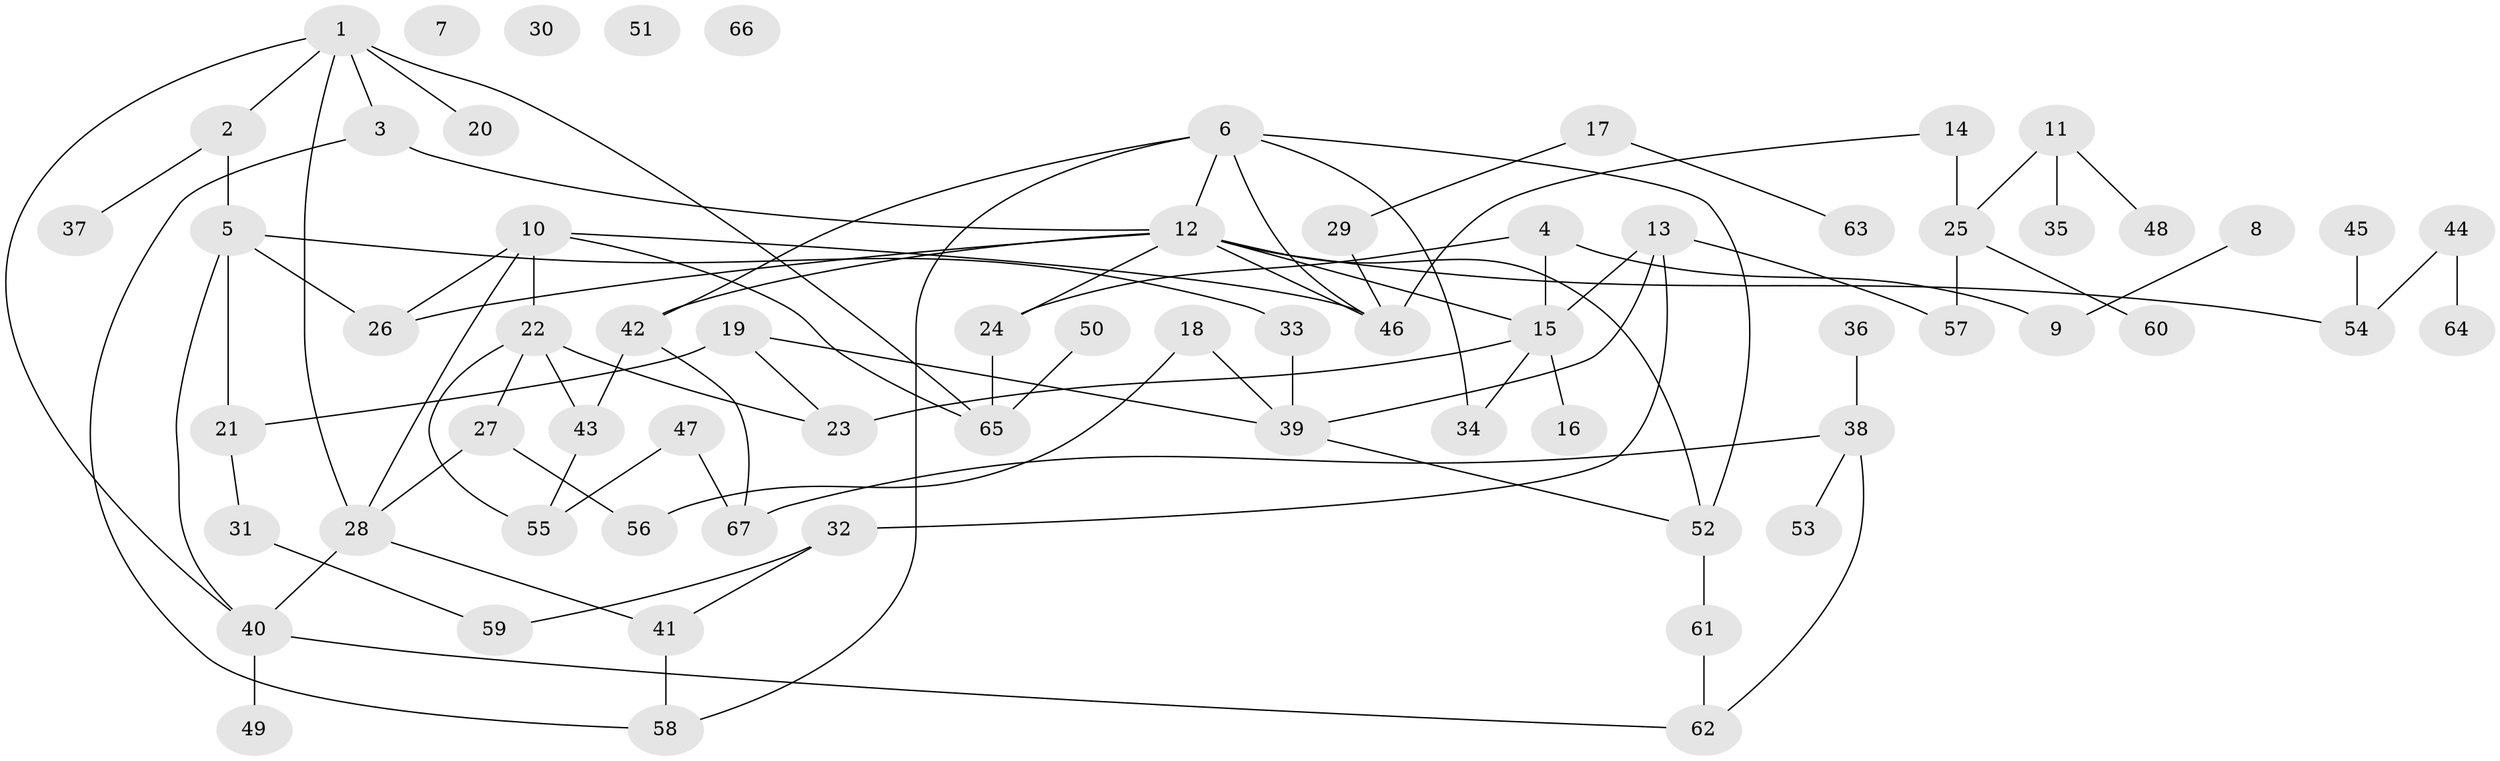 // Generated by graph-tools (version 1.1) at 2025/00/03/09/25 03:00:49]
// undirected, 67 vertices, 91 edges
graph export_dot {
graph [start="1"]
  node [color=gray90,style=filled];
  1;
  2;
  3;
  4;
  5;
  6;
  7;
  8;
  9;
  10;
  11;
  12;
  13;
  14;
  15;
  16;
  17;
  18;
  19;
  20;
  21;
  22;
  23;
  24;
  25;
  26;
  27;
  28;
  29;
  30;
  31;
  32;
  33;
  34;
  35;
  36;
  37;
  38;
  39;
  40;
  41;
  42;
  43;
  44;
  45;
  46;
  47;
  48;
  49;
  50;
  51;
  52;
  53;
  54;
  55;
  56;
  57;
  58;
  59;
  60;
  61;
  62;
  63;
  64;
  65;
  66;
  67;
  1 -- 2;
  1 -- 3;
  1 -- 20;
  1 -- 28;
  1 -- 40;
  1 -- 65;
  2 -- 5;
  2 -- 37;
  3 -- 12;
  3 -- 58;
  4 -- 9;
  4 -- 15;
  4 -- 24;
  5 -- 21;
  5 -- 26;
  5 -- 33;
  5 -- 40;
  6 -- 12;
  6 -- 34;
  6 -- 42;
  6 -- 46;
  6 -- 52;
  6 -- 58;
  8 -- 9;
  10 -- 22;
  10 -- 26;
  10 -- 28;
  10 -- 46;
  10 -- 65;
  11 -- 25;
  11 -- 35;
  11 -- 48;
  12 -- 15;
  12 -- 24;
  12 -- 26;
  12 -- 42;
  12 -- 46;
  12 -- 52;
  12 -- 54;
  13 -- 15;
  13 -- 32;
  13 -- 39;
  13 -- 57;
  14 -- 25;
  14 -- 46;
  15 -- 16;
  15 -- 23;
  15 -- 34;
  17 -- 29;
  17 -- 63;
  18 -- 39;
  18 -- 56;
  19 -- 21;
  19 -- 23;
  19 -- 39;
  21 -- 31;
  22 -- 23;
  22 -- 27;
  22 -- 43;
  22 -- 55;
  24 -- 65;
  25 -- 57;
  25 -- 60;
  27 -- 28;
  27 -- 56;
  28 -- 40;
  28 -- 41;
  29 -- 46;
  31 -- 59;
  32 -- 41;
  32 -- 59;
  33 -- 39;
  36 -- 38;
  38 -- 53;
  38 -- 62;
  38 -- 67;
  39 -- 52;
  40 -- 49;
  40 -- 62;
  41 -- 58;
  42 -- 43;
  42 -- 67;
  43 -- 55;
  44 -- 54;
  44 -- 64;
  45 -- 54;
  47 -- 55;
  47 -- 67;
  50 -- 65;
  52 -- 61;
  61 -- 62;
}
